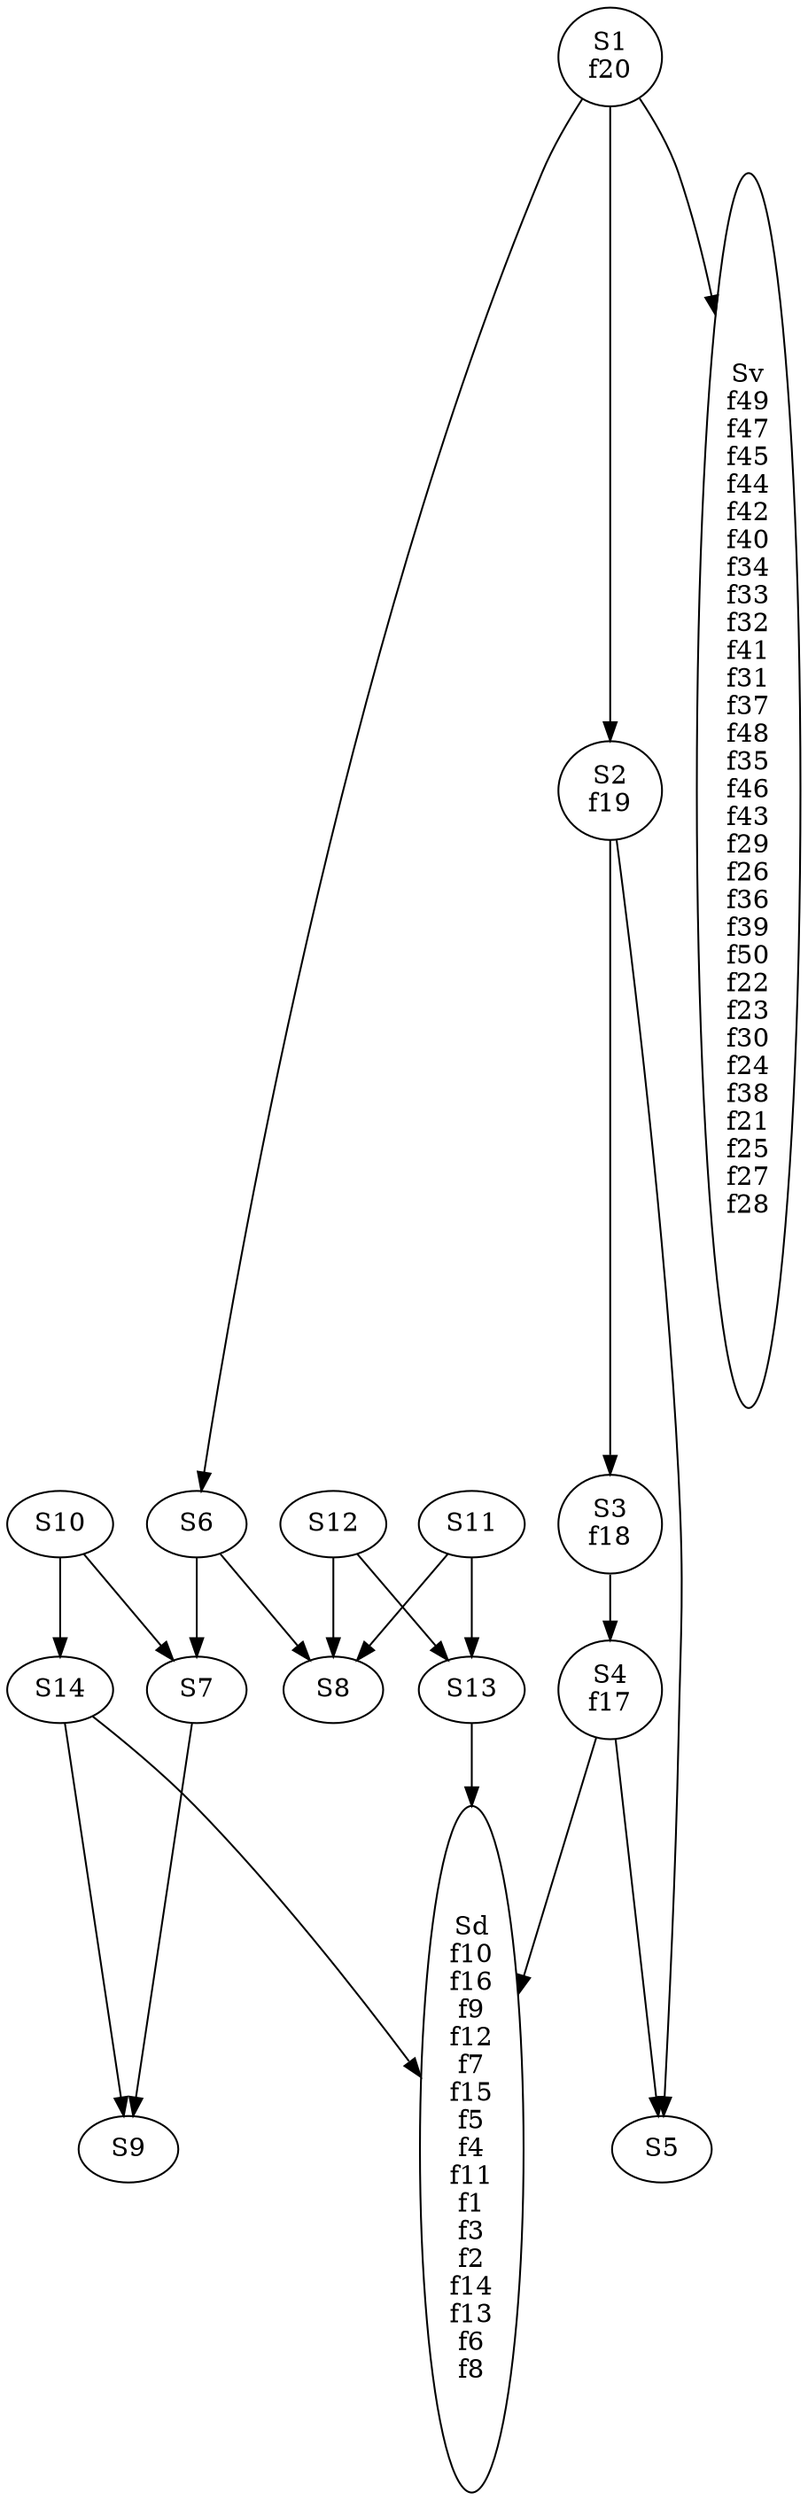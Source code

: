 digraph Fourmiliere {
  S14 [label="S14"];
  S14 -> S9;
  S14 -> Sd;
  Sd [label="Sd\nf10\nf16\nf9\nf12\nf7\nf15\nf5\nf4\nf11\nf1\nf3\nf2\nf14\nf13\nf6\nf8"];
  S13 [label="S13"];
  S13 -> Sd;
  S6 [label="S6"];
  S6 -> S7;
  S6 -> S8;
  S2 [label="S2\nf19"];
  S2 -> S3;
  S2 -> S5;
  S1 [label="S1\nf20"];
  S1 -> S2;
  S1 -> Sv;
  S1 -> S6;
  S7 [label="S7"];
  S7 -> S9;
  S3 [label="S3\nf18"];
  S3 -> S4;
  S4 [label="S4\nf17"];
  S4 -> Sd;
  S4 -> S5;
  S5 [label="S5"];
  Sv [label="Sv\nf49\nf47\nf45\nf44\nf42\nf40\nf34\nf33\nf32\nf41\nf31\nf37\nf48\nf35\nf46\nf43\nf29\nf26\nf36\nf39\nf50\nf22\nf23\nf30\nf24\nf38\nf21\nf25\nf27\nf28"];
  S12 [label="S12"];
  S12 -> S8;
  S12 -> S13;
  S9 [label="S9"];
  S8 [label="S8"];
  S10 [label="S10"];
  S10 -> S7;
  S10 -> S14;
  S11 [label="S11"];
  S11 -> S8;
  S11 -> S13;
}
